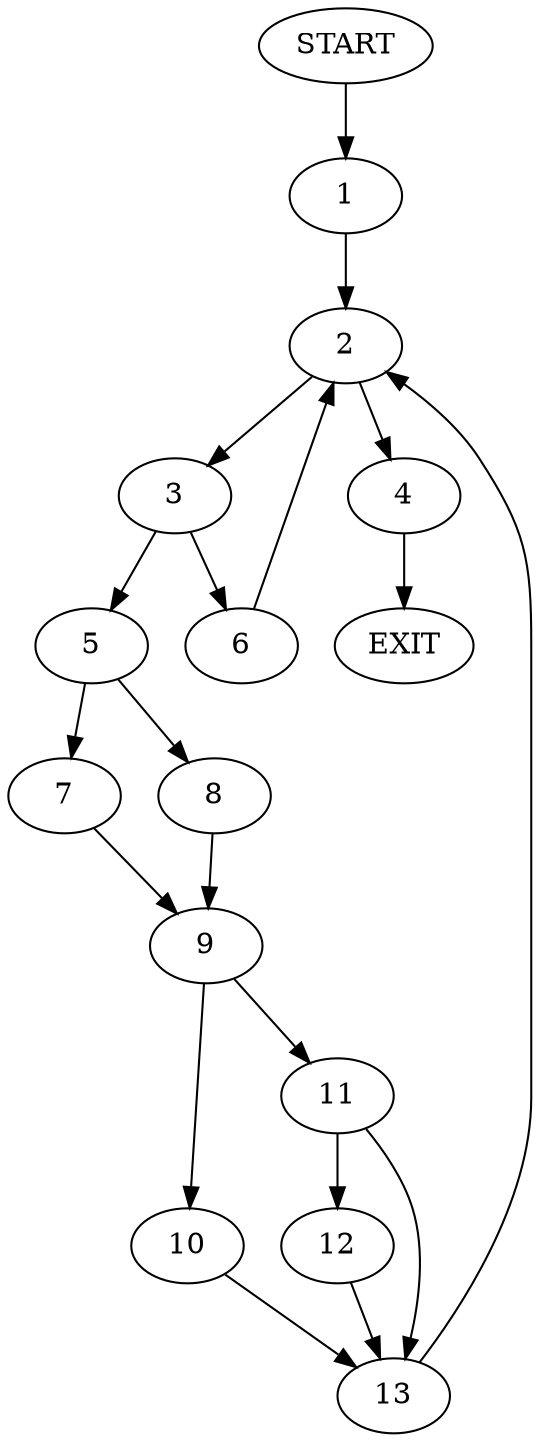 digraph {
0 [label="START"]
14 [label="EXIT"]
0 -> 1
1 -> 2
2 -> 3
2 -> 4
3 -> 5
3 -> 6
4 -> 14
5 -> 7
5 -> 8
6 -> 2
8 -> 9
7 -> 9
9 -> 10
9 -> 11
11 -> 12
11 -> 13
10 -> 13
13 -> 2
12 -> 13
}
